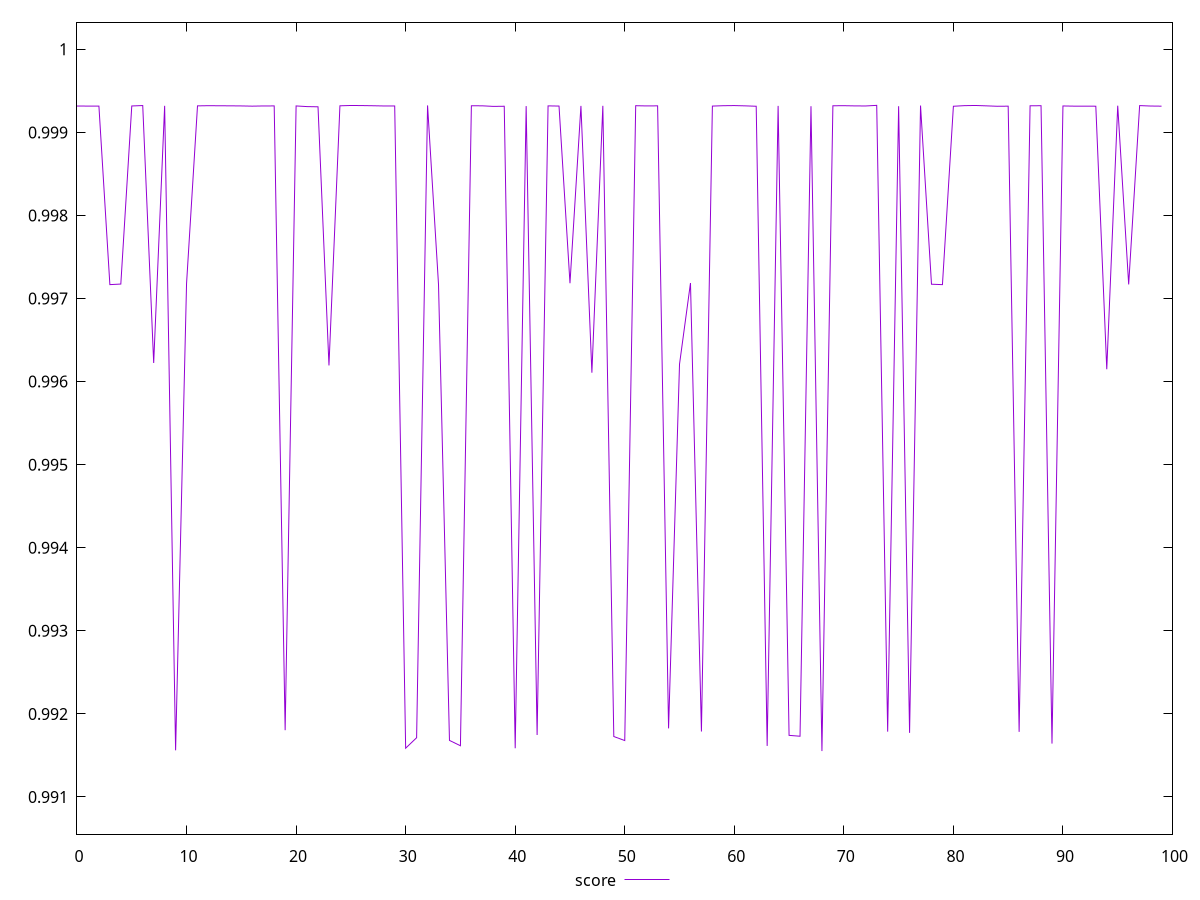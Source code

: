 reset
set terminal svg size 640, 490 enhanced background rgb 'white'
set output "reprap/speed-index/samples/pages+cached+noexternal+nofonts/score/values.svg"

$score <<EOF
0 0.9993179429520086
1 0.9993170298838066
2 0.9993173191715408
3 0.9971676519934134
4 0.9971744937876447
5 0.9993184980752168
6 0.9993235775671518
7 0.9962244501156972
8 0.9993204506119782
9 0.9915609889529211
10 0.9971803576824976
11 0.9993197140522656
12 0.9993218549962917
13 0.9993208967006006
14 0.9993202129739664
15 0.9993189470534803
16 0.9993162679341308
17 0.9993187019146603
18 0.9993189876547561
19 0.9918032366095264
20 0.9993188531788826
21 0.9993109204544663
22 0.9993084299138353
23 0.9961947420206307
24 0.9993205814889777
25 0.9993244314297154
26 0.9993233400649331
27 0.9993212088229477
28 0.9993185986967725
29 0.9993187950608391
30 0.9915867846047088
31 0.9917128118411545
32 0.9993253206593964
33 0.9971671767309502
34 0.9916806429217253
35 0.9916163834209715
36 0.9993210379130522
37 0.999320248679703
38 0.9993134345464716
39 0.9993150496429561
40 0.9915861852353381
41 0.9993172154125289
42 0.9917461412008112
43 0.999319670508267
44 0.9993172937928061
45 0.9971846040012564
46 0.9993192907992761
47 0.9961074063518083
48 0.9993203137644175
49 0.9917274102435375
50 0.9916788630856286
51 0.9993216151527294
52 0.9993188684528369
53 0.9993200310745374
54 0.9918250650406856
55 0.9962102182452244
56 0.9971869605734297
57 0.9917873997644049
58 0.9993172038414961
59 0.9993216370607676
60 0.9993232173972113
61 0.9993197497790064
62 0.9993150694755994
63 0.9916139176021141
64 0.9993196213790223
65 0.9917413758708309
66 0.9917307809430171
67 0.9993155961818636
68 0.9915522674279096
69 0.9993209119378139
70 0.9993217959698956
71 0.9993193708501007
72 0.9993184991932995
73 0.9993257996549971
74 0.9917857853453749
75 0.99931581006354
76 0.9917714611878345
77 0.9993235031001705
78 0.9971725879202231
79 0.9971675289097097
80 0.9993150002464477
81 0.9993222843914119
82 0.9993244739891282
83 0.999319941784472
84 0.9993148318278036
85 0.9993160141733484
86 0.9917837089653365
87 0.9993207684741703
88 0.999321576905134
89 0.9916424970180264
90 0.9993185618035848
91 0.9993163445333799
92 0.9993159427778486
93 0.9993156227330261
94 0.9961491115283511
95 0.9993218145320992
96 0.9971701378635615
97 0.999322957549615
98 0.9993177008809642
99 0.9993161064927047
EOF

set key outside below
set yrange [0.9905522674279096:1.000325799654997]

plot \
  $score title "score" with line, \


reset